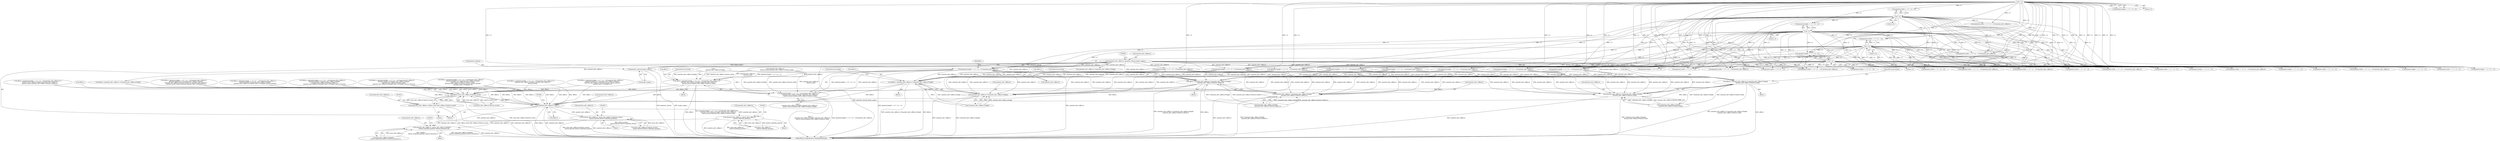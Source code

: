 digraph "0_ImageMagick_f595a1985233c399a05c0c37cc41de16a90dd025@pointer" {
"1000815" [label="(Call,(geometry.height == 0 ? -1.0 : 1.0)*annotate_info->affine.ty)"];
"1000822" [label="(Call,-1.0)"];
"1000764" [label="(Call,-1.0)"];
"1000606" [label="(Call,-1.0)"];
"1001054" [label="(Call,-1.0)"];
"1000985" [label="(Call,-1.0)"];
"1000440" [label="(Call,annotate_info->affine.ty=geometry_info.psi-image->page.y)"];
"1000446" [label="(Call,geometry_info.psi-image->page.y)"];
"1000810" [label="(Call,offset.y=(geometry.height == 0 ? -1.0 : 1.0)*annotate_info->affine.ty+i*\n          annotate_info->affine.sy*height+annotate_info->affine.sy*\n          metrics.ascent-annotate_info->affine.rx*metrics.width)"];
"1001818" [label="(Call,offset.y-draw_info->affine.sy*metrics.ascent)"];
"1001812" [label="(Call,undercolor_info->affine.ty=offset.y-draw_info->affine.sy*metrics.ascent)"];
"1001872" [label="(Call,annotate_info->affine.ty=offset.y)"];
"1001900" [label="(Call,annotate_info->affine.ty-=(draw_info->affine.sy*(metrics.ascent+\n          metrics.descent-metrics.underline_position)))"];
"1001996" [label="(Call,annotate_info->affine.ty-=(draw_info->affine.sy*(height+\n          metrics.underline_position+metrics.descent)/2.0))"];
"1001945" [label="(Call,annotate_info->affine.ty-=(draw_info->affine.sy*\n            metrics.underline_position))"];
"1000814" [label="(Call,(geometry.height == 0 ? -1.0 : 1.0)*annotate_info->affine.ty+i*\n          annotate_info->affine.sy*height+annotate_info->affine.sy*\n          metrics.ascent-annotate_info->affine.rx*metrics.width)"];
"1001612" [label="(Call,offset.y=annotate_info->affine.ty+i*annotate_info->affine.sy*height)"];
"1001616" [label="(Call,annotate_info->affine.ty+i*annotate_info->affine.sy*height)"];
"1001665" [label="(Call,offset.y=annotate_info->affine.ty+i*annotate_info->affine.sy*height-\n          annotate_info->affine.rx*metrics.width/2.0)"];
"1001669" [label="(Call,annotate_info->affine.ty+i*annotate_info->affine.sy*height-\n          annotate_info->affine.rx*metrics.width/2.0)"];
"1001728" [label="(Call,offset.y=annotate_info->affine.ty+i*annotate_info->affine.sy*height-\n          annotate_info->affine.rx*metrics.width)"];
"1001732" [label="(Call,annotate_info->affine.ty+i*annotate_info->affine.sy*height-\n          annotate_info->affine.rx*metrics.width)"];
"1000697" [label="(Call,offset.y=(geometry.height == 0 ? -1.0 : 1.0)*annotate_info->affine.ty+i*\n          annotate_info->affine.sy*height+annotate_info->affine.sy*\n          metrics.ascent-annotate_info->affine.rx*metrics.width/2.0)"];
"1001613" [label="(Call,offset.y)"];
"1001531" [label="(Call,(geometry.height == 0 ? 1.0 : -1.0)*annotate_info->affine.ty)"];
"1000979" [label="(Call,geometry.width == 0 ? -1.0 : 1.0)"];
"1001054" [label="(Call,-1.0)"];
"1001292" [label="(Call,offset.y=(geometry.height == 0 ? 1.0 : -1.0)*annotate_info->affine.ty+\n          geometry.height+i*annotate_info->affine.sy*height-\n          annotate_info->affine.sy*(number_lines-1.0)*height+metrics.descent)"];
"1000816" [label="(Call,geometry.height == 0 ? -1.0 : 1.0)"];
"1001873" [label="(Call,annotate_info->affine.ty)"];
"1001298" [label="(Call,geometry.height == 0 ? 1.0 : -1.0)"];
"1000830" [label="(Call,i*\n          annotate_info->affine.sy*height+annotate_info->affine.sy*\n          metrics.ascent-annotate_info->affine.rx*metrics.width)"];
"1001900" [label="(Call,annotate_info->affine.ty-=(draw_info->affine.sy*(metrics.ascent+\n          metrics.descent-metrics.underline_position)))"];
"1000529" [label="(Call,offset.y=annotate_info->affine.ty+i*annotate_info->affine.sy*height)"];
"1000831" [label="(Call,i*\n          annotate_info->affine.sy*height)"];
"1000750" [label="(Block,)"];
"1001617" [label="(Call,annotate_info->affine.ty)"];
"1000440" [label="(Call,annotate_info->affine.ty=geometry_info.psi-image->page.y)"];
"1001257" [label="(Call,geometry.width == 0 ? -1.0 : 1.0)"];
"1001410" [label="(Call,(geometry.height == 0 ? 1.0 : -1.0)*annotate_info->affine.ty)"];
"1001665" [label="(Call,offset.y=annotate_info->affine.ty+i*annotate_info->affine.sy*height-\n          annotate_info->affine.rx*metrics.width/2.0)"];
"1001669" [label="(Call,annotate_info->affine.ty+i*annotate_info->affine.sy*height-\n          annotate_info->affine.rx*metrics.width/2.0)"];
"1000810" [label="(Call,offset.y=(geometry.height == 0 ? -1.0 : 1.0)*annotate_info->affine.ty+i*\n          annotate_info->affine.sy*height+annotate_info->affine.sy*\n          metrics.ascent-annotate_info->affine.rx*metrics.width)"];
"1001350" [label="(Call,geometry.width == 0 ? -1.0 : 1.0)"];
"1001946" [label="(Call,annotate_info->affine.ty)"];
"1001733" [label="(Call,annotate_info->affine.ty)"];
"1001616" [label="(Call,annotate_info->affine.ty+i*annotate_info->affine.sy*height)"];
"1001732" [label="(Call,annotate_info->affine.ty+i*annotate_info->affine.sy*height-\n          annotate_info->affine.rx*metrics.width)"];
"1000756" [label="(Call,(geometry.width == 0 ? 1.0 : -1.0)*annotate_info->affine.tx)"];
"1001047" [label="(Call,(geometry.height == 0 ? -1.0 : 1.0)*annotate_info->affine.ty)"];
"1001813" [label="(Call,undercolor_info->affine.ty)"];
"1001405" [label="(Call,offset.y=(geometry.height == 0 ? 1.0 : -1.0)*annotate_info->affine.ty+\n          geometry.height+i*annotate_info->affine.sy*height-\n          annotate_info->affine.rx*metrics.width/2.0-\n          annotate_info->affine.sy*(number_lines-1.0)*height+metrics.descent)"];
"1000840" [label="(Call,annotate_info->affine.sy*\n          metrics.ascent-annotate_info->affine.rx*metrics.width)"];
"1000594" [label="(Call,offset.y=(geometry.height == 0 ? -1.0 : 1.0)*annotate_info->affine.ty+i*\n          annotate_info->affine.sy*height+annotate_info->affine.sy*\n          metrics.ascent)"];
"1000702" [label="(Call,(geometry.height == 0 ? -1.0 : 1.0)*annotate_info->affine.ty)"];
"1001738" [label="(Call,i*annotate_info->affine.sy*height-\n          annotate_info->affine.rx*metrics.width)"];
"1000867" [label="(Call,(geometry.width == 0 ? -1.0 : 1.0)*annotate_info->affine.tx)"];
"1000814" [label="(Call,(geometry.height == 0 ? -1.0 : 1.0)*annotate_info->affine.ty+i*\n          annotate_info->affine.sy*height+annotate_info->affine.sy*\n          metrics.ascent-annotate_info->affine.rx*metrics.width)"];
"1001757" [label="(ControlStructure,break;)"];
"1000913" [label="(Call,offset.y=(geometry.height == 0 ? -1.0 : 1.0)*annotate_info->affine.ty+\n          geometry.height/2.0+i*annotate_info->affine.sy*height+\n          annotate_info->affine.sy*(metrics.ascent+metrics.descent-\n          (number_lines-1.0)*height)/2.0)"];
"1001670" [label="(Call,annotate_info->affine.ty)"];
"1000599" [label="(Call,(geometry.height == 0 ? -1.0 : 1.0)*annotate_info->affine.ty)"];
"1001899" [label="(Block,)"];
"1000978" [label="(Call,(geometry.width == 0 ? -1.0 : 1.0)*annotate_info->affine.tx)"];
"1000811" [label="(Call,offset.y)"];
"1000986" [label="(Literal,1.0)"];
"1001474" [label="(Call,(geometry.width == 0 ? 1.0 : -1.0)*annotate_info->affine.tx)"];
"1001675" [label="(Call,i*annotate_info->affine.sy*height-\n          annotate_info->affine.rx*metrics.width/2.0)"];
"1001187" [label="(Call,geometry.height == 0 ? -1.0 : 1.0)"];
"1001475" [label="(Call,geometry.width == 0 ? 1.0 : -1.0)"];
"1001612" [label="(Call,offset.y=annotate_info->affine.ty+i*annotate_info->affine.sy*height)"];
"1001119" [label="(Call,(geometry.width == 0 ? 1.0 : -1.0)*annotate_info->affine.tx)"];
"1002049" [label="(MethodReturn,MagickExport MagickBooleanType)"];
"1001633" [label="(Block,)"];
"1002002" [label="(Call,draw_info->affine.sy*(height+\n          metrics.underline_position+metrics.descent)/2.0)"];
"1001944" [label="(Block,)"];
"1001996" [label="(Call,annotate_info->affine.ty-=(draw_info->affine.sy*(height+\n          metrics.underline_position+metrics.descent)/2.0))"];
"1000557" [label="(Call,geometry.width == 0 ? -1.0 : 1.0)"];
"1001818" [label="(Call,offset.y-draw_info->affine.sy*metrics.ascent)"];
"1001997" [label="(Call,annotate_info->affine.ty)"];
"1001256" [label="(Call,(geometry.width == 0 ? -1.0 : 1.0)*annotate_info->affine.tx)"];
"1001622" [label="(Call,i*annotate_info->affine.sy*height)"];
"1001055" [label="(Literal,1.0)"];
"1001120" [label="(Call,geometry.width == 0 ? 1.0 : -1.0)"];
"1001698" [label="(Block,)"];
"1001297" [label="(Call,(geometry.height == 0 ? 1.0 : -1.0)*annotate_info->affine.ty)"];
"1000606" [label="(Call,-1.0)"];
"1000825" [label="(Call,annotate_info->affine.ty)"];
"1000641" [label="(Call,(geometry.width == 0 ? -1.0 : 1.0)*annotate_info->affine.tx)"];
"1001526" [label="(Call,offset.y=(geometry.height == 0 ? 1.0 : -1.0)*annotate_info->affine.ty+\n          geometry.height+i*annotate_info->affine.sy*height-\n          annotate_info->affine.rx*metrics.width-\n          annotate_info->affine.sy*(number_lines-1.0)*height+metrics.descent)"];
"1000642" [label="(Call,geometry.width == 0 ? -1.0 : 1.0)"];
"1001666" [label="(Call,offset.y)"];
"1000450" [label="(Call,image->page.y)"];
"1001819" [label="(Call,offset.y)"];
"1001042" [label="(Call,offset.y=(geometry.height == 0 ? -1.0 : 1.0)*annotate_info->affine.ty+\n          geometry.height/2.0+i*annotate_info->affine.sy*height-\n          annotate_info->affine.rx*metrics.width/2.0+annotate_info->affine.sy*\n          (metrics.ascent+metrics.descent-(number_lines-1.0)*height)/2.0)"];
"1001532" [label="(Call,geometry.height == 0 ? 1.0 : -1.0)"];
"1000600" [label="(Call,geometry.height == 0 ? -1.0 : 1.0)"];
"1001186" [label="(Call,(geometry.height == 0 ? -1.0 : 1.0)*annotate_info->affine.ty)"];
"1001631" [label="(ControlStructure,break;)"];
"1000822" [label="(Call,-1.0)"];
"1001878" [label="(Call,offset.y)"];
"1001729" [label="(Call,offset.y)"];
"1000823" [label="(Literal,1.0)"];
"1000446" [label="(Call,geometry_info.psi-image->page.y)"];
"1001945" [label="(Call,annotate_info->affine.ty-=(draw_info->affine.sy*\n            metrics.underline_position))"];
"1000757" [label="(Call,geometry.width == 0 ? 1.0 : -1.0)"];
"1000832" [label="(Identifier,i)"];
"1000868" [label="(Call,geometry.width == 0 ? -1.0 : 1.0)"];
"1000765" [label="(Literal,1.0)"];
"1000607" [label="(Literal,1.0)"];
"1001901" [label="(Call,annotate_info->affine.ty)"];
"1000416" [label="(Block,)"];
"1000447" [label="(Call,geometry_info.psi)"];
"1001728" [label="(Call,offset.y=annotate_info->affine.ty+i*annotate_info->affine.sy*height-\n          annotate_info->affine.rx*metrics.width)"];
"1000764" [label="(Call,-1.0)"];
"1000859" [label="(ControlStructure,break;)"];
"1000918" [label="(Call,(geometry.height == 0 ? -1.0 : 1.0)*annotate_info->affine.ty)"];
"1000556" [label="(Call,(geometry.width == 0 ? -1.0 : 1.0)*annotate_info->affine.tx)"];
"1000815" [label="(Call,(geometry.height == 0 ? -1.0 : 1.0)*annotate_info->affine.ty)"];
"1001411" [label="(Call,geometry.height == 0 ? 1.0 : -1.0)"];
"1001951" [label="(Call,draw_info->affine.sy*\n            metrics.underline_position)"];
"1001592" [label="(Block,)"];
"1001906" [label="(Call,draw_info->affine.sy*(metrics.ascent+\n          metrics.descent-metrics.underline_position))"];
"1000533" [label="(Call,annotate_info->affine.ty+i*annotate_info->affine.sy*height)"];
"1001696" [label="(ControlStructure,break;)"];
"1000985" [label="(Call,-1.0)"];
"1000703" [label="(Call,geometry.height == 0 ? -1.0 : 1.0)"];
"1001768" [label="(Block,)"];
"1001822" [label="(Call,draw_info->affine.sy*metrics.ascent)"];
"1001048" [label="(Call,geometry.height == 0 ? -1.0 : 1.0)"];
"1001181" [label="(Call,offset.y=(geometry.height == 0 ? -1.0 : 1.0)*annotate_info->affine.ty+\n          geometry.height/2.0+i*annotate_info->affine.sy*height-\n          annotate_info->affine.rx*metrics.width+\n          annotate_info->affine.sy*(metrics.ascent+metrics.descent-\n          (number_lines-1.0)*height)/2.0)"];
"1001812" [label="(Call,undercolor_info->affine.ty=offset.y-draw_info->affine.sy*metrics.ascent)"];
"1001872" [label="(Call,annotate_info->affine.ty=offset.y)"];
"1001995" [label="(Block,)"];
"1001349" [label="(Call,(geometry.width == 0 ? -1.0 : 1.0)*annotate_info->affine.tx)"];
"1000441" [label="(Call,annotate_info->affine.ty)"];
"1000919" [label="(Call,geometry.height == 0 ? -1.0 : 1.0)"];
"1000815" -> "1000814"  [label="AST: "];
"1000815" -> "1000825"  [label="CFG: "];
"1000816" -> "1000815"  [label="AST: "];
"1000825" -> "1000815"  [label="AST: "];
"1000832" -> "1000815"  [label="CFG: "];
"1000815" -> "1002049"  [label="DDG: geometry.height == 0 ? -1.0 : 1.0"];
"1000815" -> "1002049"  [label="DDG: annotate_info->affine.ty"];
"1000815" -> "1000810"  [label="DDG: geometry.height == 0 ? -1.0 : 1.0"];
"1000815" -> "1000810"  [label="DDG: annotate_info->affine.ty"];
"1000815" -> "1000814"  [label="DDG: geometry.height == 0 ? -1.0 : 1.0"];
"1000815" -> "1000814"  [label="DDG: annotate_info->affine.ty"];
"1000822" -> "1000815"  [label="DDG: 1.0"];
"1000764" -> "1000815"  [label="DDG: 1.0"];
"1000606" -> "1000815"  [label="DDG: 1.0"];
"1001054" -> "1000815"  [label="DDG: 1.0"];
"1000985" -> "1000815"  [label="DDG: 1.0"];
"1000440" -> "1000815"  [label="DDG: annotate_info->affine.ty"];
"1000815" -> "1001612"  [label="DDG: annotate_info->affine.ty"];
"1000815" -> "1001616"  [label="DDG: annotate_info->affine.ty"];
"1000815" -> "1001665"  [label="DDG: annotate_info->affine.ty"];
"1000815" -> "1001669"  [label="DDG: annotate_info->affine.ty"];
"1000815" -> "1001728"  [label="DDG: annotate_info->affine.ty"];
"1000815" -> "1001732"  [label="DDG: annotate_info->affine.ty"];
"1000822" -> "1000816"  [label="AST: "];
"1000822" -> "1000823"  [label="CFG: "];
"1000823" -> "1000822"  [label="AST: "];
"1000816" -> "1000822"  [label="CFG: "];
"1000822" -> "1000556"  [label="DDG: 1.0"];
"1000822" -> "1000557"  [label="DDG: 1.0"];
"1000822" -> "1000641"  [label="DDG: 1.0"];
"1000822" -> "1000642"  [label="DDG: 1.0"];
"1000822" -> "1000702"  [label="DDG: 1.0"];
"1000822" -> "1000703"  [label="DDG: 1.0"];
"1000822" -> "1000816"  [label="DDG: 1.0"];
"1000822" -> "1000867"  [label="DDG: 1.0"];
"1000822" -> "1000868"  [label="DDG: 1.0"];
"1000822" -> "1000918"  [label="DDG: 1.0"];
"1000822" -> "1000919"  [label="DDG: 1.0"];
"1000822" -> "1001119"  [label="DDG: 1.0"];
"1000822" -> "1001120"  [label="DDG: 1.0"];
"1000822" -> "1001186"  [label="DDG: 1.0"];
"1000822" -> "1001187"  [label="DDG: 1.0"];
"1000822" -> "1001256"  [label="DDG: 1.0"];
"1000822" -> "1001257"  [label="DDG: 1.0"];
"1000822" -> "1001297"  [label="DDG: 1.0"];
"1000822" -> "1001298"  [label="DDG: 1.0"];
"1000822" -> "1001349"  [label="DDG: 1.0"];
"1000822" -> "1001350"  [label="DDG: 1.0"];
"1000822" -> "1001410"  [label="DDG: 1.0"];
"1000822" -> "1001411"  [label="DDG: 1.0"];
"1000822" -> "1001474"  [label="DDG: 1.0"];
"1000822" -> "1001475"  [label="DDG: 1.0"];
"1000822" -> "1001531"  [label="DDG: 1.0"];
"1000822" -> "1001532"  [label="DDG: 1.0"];
"1000764" -> "1000757"  [label="AST: "];
"1000764" -> "1000765"  [label="CFG: "];
"1000765" -> "1000764"  [label="AST: "];
"1000757" -> "1000764"  [label="CFG: "];
"1000764" -> "1000556"  [label="DDG: 1.0"];
"1000764" -> "1000557"  [label="DDG: 1.0"];
"1000764" -> "1000641"  [label="DDG: 1.0"];
"1000764" -> "1000642"  [label="DDG: 1.0"];
"1000764" -> "1000702"  [label="DDG: 1.0"];
"1000764" -> "1000703"  [label="DDG: 1.0"];
"1000764" -> "1000756"  [label="DDG: 1.0"];
"1000764" -> "1000757"  [label="DDG: 1.0"];
"1000764" -> "1000816"  [label="DDG: 1.0"];
"1000764" -> "1000867"  [label="DDG: 1.0"];
"1000764" -> "1000868"  [label="DDG: 1.0"];
"1000764" -> "1000918"  [label="DDG: 1.0"];
"1000764" -> "1000919"  [label="DDG: 1.0"];
"1000764" -> "1001119"  [label="DDG: 1.0"];
"1000764" -> "1001120"  [label="DDG: 1.0"];
"1000764" -> "1001186"  [label="DDG: 1.0"];
"1000764" -> "1001187"  [label="DDG: 1.0"];
"1000764" -> "1001256"  [label="DDG: 1.0"];
"1000764" -> "1001257"  [label="DDG: 1.0"];
"1000764" -> "1001297"  [label="DDG: 1.0"];
"1000764" -> "1001298"  [label="DDG: 1.0"];
"1000764" -> "1001349"  [label="DDG: 1.0"];
"1000764" -> "1001350"  [label="DDG: 1.0"];
"1000764" -> "1001410"  [label="DDG: 1.0"];
"1000764" -> "1001411"  [label="DDG: 1.0"];
"1000764" -> "1001474"  [label="DDG: 1.0"];
"1000764" -> "1001475"  [label="DDG: 1.0"];
"1000764" -> "1001531"  [label="DDG: 1.0"];
"1000764" -> "1001532"  [label="DDG: 1.0"];
"1000606" -> "1000600"  [label="AST: "];
"1000606" -> "1000607"  [label="CFG: "];
"1000607" -> "1000606"  [label="AST: "];
"1000600" -> "1000606"  [label="CFG: "];
"1000606" -> "1000556"  [label="DDG: 1.0"];
"1000606" -> "1000557"  [label="DDG: 1.0"];
"1000606" -> "1000599"  [label="DDG: 1.0"];
"1000606" -> "1000600"  [label="DDG: 1.0"];
"1000606" -> "1000641"  [label="DDG: 1.0"];
"1000606" -> "1000642"  [label="DDG: 1.0"];
"1000606" -> "1000702"  [label="DDG: 1.0"];
"1000606" -> "1000703"  [label="DDG: 1.0"];
"1000606" -> "1000756"  [label="DDG: 1.0"];
"1000606" -> "1000757"  [label="DDG: 1.0"];
"1000606" -> "1000816"  [label="DDG: 1.0"];
"1000606" -> "1000867"  [label="DDG: 1.0"];
"1000606" -> "1000868"  [label="DDG: 1.0"];
"1000606" -> "1000918"  [label="DDG: 1.0"];
"1000606" -> "1000919"  [label="DDG: 1.0"];
"1000606" -> "1000978"  [label="DDG: 1.0"];
"1000606" -> "1000979"  [label="DDG: 1.0"];
"1000606" -> "1001047"  [label="DDG: 1.0"];
"1000606" -> "1001048"  [label="DDG: 1.0"];
"1000606" -> "1001119"  [label="DDG: 1.0"];
"1000606" -> "1001120"  [label="DDG: 1.0"];
"1000606" -> "1001186"  [label="DDG: 1.0"];
"1000606" -> "1001187"  [label="DDG: 1.0"];
"1000606" -> "1001256"  [label="DDG: 1.0"];
"1000606" -> "1001257"  [label="DDG: 1.0"];
"1000606" -> "1001297"  [label="DDG: 1.0"];
"1000606" -> "1001298"  [label="DDG: 1.0"];
"1000606" -> "1001349"  [label="DDG: 1.0"];
"1000606" -> "1001350"  [label="DDG: 1.0"];
"1000606" -> "1001410"  [label="DDG: 1.0"];
"1000606" -> "1001411"  [label="DDG: 1.0"];
"1000606" -> "1001474"  [label="DDG: 1.0"];
"1000606" -> "1001475"  [label="DDG: 1.0"];
"1000606" -> "1001531"  [label="DDG: 1.0"];
"1000606" -> "1001532"  [label="DDG: 1.0"];
"1001054" -> "1001048"  [label="AST: "];
"1001054" -> "1001055"  [label="CFG: "];
"1001055" -> "1001054"  [label="AST: "];
"1001048" -> "1001054"  [label="CFG: "];
"1001054" -> "1000556"  [label="DDG: 1.0"];
"1001054" -> "1000557"  [label="DDG: 1.0"];
"1001054" -> "1000641"  [label="DDG: 1.0"];
"1001054" -> "1000642"  [label="DDG: 1.0"];
"1001054" -> "1000702"  [label="DDG: 1.0"];
"1001054" -> "1000703"  [label="DDG: 1.0"];
"1001054" -> "1000756"  [label="DDG: 1.0"];
"1001054" -> "1000757"  [label="DDG: 1.0"];
"1001054" -> "1000816"  [label="DDG: 1.0"];
"1001054" -> "1000867"  [label="DDG: 1.0"];
"1001054" -> "1000868"  [label="DDG: 1.0"];
"1001054" -> "1000918"  [label="DDG: 1.0"];
"1001054" -> "1000919"  [label="DDG: 1.0"];
"1001054" -> "1001047"  [label="DDG: 1.0"];
"1001054" -> "1001048"  [label="DDG: 1.0"];
"1001054" -> "1001119"  [label="DDG: 1.0"];
"1001054" -> "1001120"  [label="DDG: 1.0"];
"1001054" -> "1001186"  [label="DDG: 1.0"];
"1001054" -> "1001187"  [label="DDG: 1.0"];
"1001054" -> "1001256"  [label="DDG: 1.0"];
"1001054" -> "1001257"  [label="DDG: 1.0"];
"1001054" -> "1001297"  [label="DDG: 1.0"];
"1001054" -> "1001298"  [label="DDG: 1.0"];
"1001054" -> "1001349"  [label="DDG: 1.0"];
"1001054" -> "1001350"  [label="DDG: 1.0"];
"1001054" -> "1001410"  [label="DDG: 1.0"];
"1001054" -> "1001411"  [label="DDG: 1.0"];
"1001054" -> "1001474"  [label="DDG: 1.0"];
"1001054" -> "1001475"  [label="DDG: 1.0"];
"1001054" -> "1001531"  [label="DDG: 1.0"];
"1001054" -> "1001532"  [label="DDG: 1.0"];
"1000985" -> "1000979"  [label="AST: "];
"1000985" -> "1000986"  [label="CFG: "];
"1000986" -> "1000985"  [label="AST: "];
"1000979" -> "1000985"  [label="CFG: "];
"1000985" -> "1000556"  [label="DDG: 1.0"];
"1000985" -> "1000557"  [label="DDG: 1.0"];
"1000985" -> "1000641"  [label="DDG: 1.0"];
"1000985" -> "1000642"  [label="DDG: 1.0"];
"1000985" -> "1000702"  [label="DDG: 1.0"];
"1000985" -> "1000703"  [label="DDG: 1.0"];
"1000985" -> "1000756"  [label="DDG: 1.0"];
"1000985" -> "1000757"  [label="DDG: 1.0"];
"1000985" -> "1000816"  [label="DDG: 1.0"];
"1000985" -> "1000867"  [label="DDG: 1.0"];
"1000985" -> "1000868"  [label="DDG: 1.0"];
"1000985" -> "1000918"  [label="DDG: 1.0"];
"1000985" -> "1000919"  [label="DDG: 1.0"];
"1000985" -> "1000978"  [label="DDG: 1.0"];
"1000985" -> "1000979"  [label="DDG: 1.0"];
"1000985" -> "1001047"  [label="DDG: 1.0"];
"1000985" -> "1001048"  [label="DDG: 1.0"];
"1000985" -> "1001119"  [label="DDG: 1.0"];
"1000985" -> "1001120"  [label="DDG: 1.0"];
"1000985" -> "1001186"  [label="DDG: 1.0"];
"1000985" -> "1001187"  [label="DDG: 1.0"];
"1000985" -> "1001256"  [label="DDG: 1.0"];
"1000985" -> "1001257"  [label="DDG: 1.0"];
"1000985" -> "1001297"  [label="DDG: 1.0"];
"1000985" -> "1001298"  [label="DDG: 1.0"];
"1000985" -> "1001349"  [label="DDG: 1.0"];
"1000985" -> "1001350"  [label="DDG: 1.0"];
"1000985" -> "1001410"  [label="DDG: 1.0"];
"1000985" -> "1001411"  [label="DDG: 1.0"];
"1000985" -> "1001474"  [label="DDG: 1.0"];
"1000985" -> "1001475"  [label="DDG: 1.0"];
"1000985" -> "1001531"  [label="DDG: 1.0"];
"1000985" -> "1001532"  [label="DDG: 1.0"];
"1000440" -> "1000416"  [label="AST: "];
"1000440" -> "1000446"  [label="CFG: "];
"1000441" -> "1000440"  [label="AST: "];
"1000446" -> "1000440"  [label="AST: "];
"1000456" -> "1000440"  [label="CFG: "];
"1000440" -> "1002049"  [label="DDG: geometry_info.psi-image->page.y"];
"1000446" -> "1000440"  [label="DDG: geometry_info.psi"];
"1000446" -> "1000440"  [label="DDG: image->page.y"];
"1000440" -> "1000529"  [label="DDG: annotate_info->affine.ty"];
"1000440" -> "1000533"  [label="DDG: annotate_info->affine.ty"];
"1000440" -> "1000599"  [label="DDG: annotate_info->affine.ty"];
"1000440" -> "1000702"  [label="DDG: annotate_info->affine.ty"];
"1000440" -> "1000918"  [label="DDG: annotate_info->affine.ty"];
"1000440" -> "1001047"  [label="DDG: annotate_info->affine.ty"];
"1000440" -> "1001186"  [label="DDG: annotate_info->affine.ty"];
"1000440" -> "1001297"  [label="DDG: annotate_info->affine.ty"];
"1000440" -> "1001410"  [label="DDG: annotate_info->affine.ty"];
"1000440" -> "1001531"  [label="DDG: annotate_info->affine.ty"];
"1000440" -> "1001612"  [label="DDG: annotate_info->affine.ty"];
"1000440" -> "1001616"  [label="DDG: annotate_info->affine.ty"];
"1000440" -> "1001665"  [label="DDG: annotate_info->affine.ty"];
"1000440" -> "1001669"  [label="DDG: annotate_info->affine.ty"];
"1000440" -> "1001728"  [label="DDG: annotate_info->affine.ty"];
"1000440" -> "1001732"  [label="DDG: annotate_info->affine.ty"];
"1000446" -> "1000450"  [label="CFG: "];
"1000447" -> "1000446"  [label="AST: "];
"1000450" -> "1000446"  [label="AST: "];
"1000446" -> "1002049"  [label="DDG: image->page.y"];
"1000446" -> "1002049"  [label="DDG: geometry_info.psi"];
"1000810" -> "1000750"  [label="AST: "];
"1000810" -> "1000814"  [label="CFG: "];
"1000811" -> "1000810"  [label="AST: "];
"1000814" -> "1000810"  [label="AST: "];
"1000859" -> "1000810"  [label="CFG: "];
"1000810" -> "1002049"  [label="DDG: (geometry.height == 0 ? -1.0 : 1.0)*annotate_info->affine.ty+i*\n          annotate_info->affine.sy*height+annotate_info->affine.sy*\n          metrics.ascent-annotate_info->affine.rx*metrics.width"];
"1000810" -> "1002049"  [label="DDG: offset.y"];
"1000831" -> "1000810"  [label="DDG: i"];
"1000831" -> "1000810"  [label="DDG: annotate_info->affine.sy*height"];
"1000840" -> "1000810"  [label="DDG: annotate_info->affine.sy*\n          metrics.ascent"];
"1000840" -> "1000810"  [label="DDG: annotate_info->affine.rx*metrics.width"];
"1000810" -> "1001818"  [label="DDG: offset.y"];
"1000810" -> "1001872"  [label="DDG: offset.y"];
"1001818" -> "1001812"  [label="AST: "];
"1001818" -> "1001822"  [label="CFG: "];
"1001819" -> "1001818"  [label="AST: "];
"1001822" -> "1001818"  [label="AST: "];
"1001812" -> "1001818"  [label="CFG: "];
"1001818" -> "1002049"  [label="DDG: draw_info->affine.sy*metrics.ascent"];
"1001818" -> "1001812"  [label="DDG: offset.y"];
"1001818" -> "1001812"  [label="DDG: draw_info->affine.sy*metrics.ascent"];
"1000594" -> "1001818"  [label="DDG: offset.y"];
"1001181" -> "1001818"  [label="DDG: offset.y"];
"1001728" -> "1001818"  [label="DDG: offset.y"];
"1001526" -> "1001818"  [label="DDG: offset.y"];
"1000529" -> "1001818"  [label="DDG: offset.y"];
"1001042" -> "1001818"  [label="DDG: offset.y"];
"1001292" -> "1001818"  [label="DDG: offset.y"];
"1000913" -> "1001818"  [label="DDG: offset.y"];
"1001665" -> "1001818"  [label="DDG: offset.y"];
"1001405" -> "1001818"  [label="DDG: offset.y"];
"1000697" -> "1001818"  [label="DDG: offset.y"];
"1001612" -> "1001818"  [label="DDG: offset.y"];
"1001822" -> "1001818"  [label="DDG: draw_info->affine.sy"];
"1001822" -> "1001818"  [label="DDG: metrics.ascent"];
"1001818" -> "1001872"  [label="DDG: offset.y"];
"1001812" -> "1001768"  [label="AST: "];
"1001813" -> "1001812"  [label="AST: "];
"1001832" -> "1001812"  [label="CFG: "];
"1001812" -> "1002049"  [label="DDG: undercolor_info->affine.ty"];
"1001812" -> "1002049"  [label="DDG: offset.y-draw_info->affine.sy*metrics.ascent"];
"1001872" -> "1000416"  [label="AST: "];
"1001872" -> "1001878"  [label="CFG: "];
"1001873" -> "1001872"  [label="AST: "];
"1001878" -> "1001872"  [label="AST: "];
"1001882" -> "1001872"  [label="CFG: "];
"1001872" -> "1002049"  [label="DDG: offset.y"];
"1001872" -> "1002049"  [label="DDG: annotate_info->affine.ty"];
"1000594" -> "1001872"  [label="DDG: offset.y"];
"1001181" -> "1001872"  [label="DDG: offset.y"];
"1001728" -> "1001872"  [label="DDG: offset.y"];
"1001526" -> "1001872"  [label="DDG: offset.y"];
"1000529" -> "1001872"  [label="DDG: offset.y"];
"1001042" -> "1001872"  [label="DDG: offset.y"];
"1001292" -> "1001872"  [label="DDG: offset.y"];
"1000913" -> "1001872"  [label="DDG: offset.y"];
"1001665" -> "1001872"  [label="DDG: offset.y"];
"1001405" -> "1001872"  [label="DDG: offset.y"];
"1000697" -> "1001872"  [label="DDG: offset.y"];
"1001612" -> "1001872"  [label="DDG: offset.y"];
"1001872" -> "1001900"  [label="DDG: annotate_info->affine.ty"];
"1001872" -> "1001945"  [label="DDG: annotate_info->affine.ty"];
"1001872" -> "1001996"  [label="DDG: annotate_info->affine.ty"];
"1001900" -> "1001899"  [label="AST: "];
"1001900" -> "1001906"  [label="CFG: "];
"1001901" -> "1001900"  [label="AST: "];
"1001906" -> "1001900"  [label="AST: "];
"1001924" -> "1001900"  [label="CFG: "];
"1001900" -> "1002049"  [label="DDG: annotate_info->affine.ty"];
"1001900" -> "1002049"  [label="DDG: draw_info->affine.sy*(metrics.ascent+\n          metrics.descent-metrics.underline_position)"];
"1001906" -> "1001900"  [label="DDG: draw_info->affine.sy"];
"1001906" -> "1001900"  [label="DDG: metrics.ascent+\n          metrics.descent-metrics.underline_position"];
"1001900" -> "1001996"  [label="DDG: annotate_info->affine.ty"];
"1001996" -> "1001995"  [label="AST: "];
"1001996" -> "1002002"  [label="CFG: "];
"1001997" -> "1001996"  [label="AST: "];
"1002002" -> "1001996"  [label="AST: "];
"1002020" -> "1001996"  [label="CFG: "];
"1001996" -> "1002049"  [label="DDG: draw_info->affine.sy*(height+\n          metrics.underline_position+metrics.descent)/2.0"];
"1001996" -> "1002049"  [label="DDG: annotate_info->affine.ty"];
"1002002" -> "1001996"  [label="DDG: draw_info->affine.sy"];
"1002002" -> "1001996"  [label="DDG: (height+\n          metrics.underline_position+metrics.descent)/2.0"];
"1001945" -> "1001996"  [label="DDG: annotate_info->affine.ty"];
"1001945" -> "1001944"  [label="AST: "];
"1001945" -> "1001951"  [label="CFG: "];
"1001946" -> "1001945"  [label="AST: "];
"1001951" -> "1001945"  [label="AST: "];
"1001961" -> "1001945"  [label="CFG: "];
"1001945" -> "1002049"  [label="DDG: annotate_info->affine.ty"];
"1001945" -> "1002049"  [label="DDG: draw_info->affine.sy*\n            metrics.underline_position"];
"1001951" -> "1001945"  [label="DDG: draw_info->affine.sy"];
"1001951" -> "1001945"  [label="DDG: metrics.underline_position"];
"1000814" -> "1000830"  [label="CFG: "];
"1000830" -> "1000814"  [label="AST: "];
"1000814" -> "1002049"  [label="DDG: i*\n          annotate_info->affine.sy*height+annotate_info->affine.sy*\n          metrics.ascent-annotate_info->affine.rx*metrics.width"];
"1000814" -> "1002049"  [label="DDG: (geometry.height == 0 ? -1.0 : 1.0)*annotate_info->affine.ty"];
"1000831" -> "1000814"  [label="DDG: i"];
"1000831" -> "1000814"  [label="DDG: annotate_info->affine.sy*height"];
"1000840" -> "1000814"  [label="DDG: annotate_info->affine.sy*\n          metrics.ascent"];
"1000840" -> "1000814"  [label="DDG: annotate_info->affine.rx*metrics.width"];
"1001612" -> "1001592"  [label="AST: "];
"1001612" -> "1001616"  [label="CFG: "];
"1001613" -> "1001612"  [label="AST: "];
"1001616" -> "1001612"  [label="AST: "];
"1001631" -> "1001612"  [label="CFG: "];
"1001612" -> "1002049"  [label="DDG: annotate_info->affine.ty+i*annotate_info->affine.sy*height"];
"1001612" -> "1002049"  [label="DDG: offset.y"];
"1000702" -> "1001612"  [label="DDG: annotate_info->affine.ty"];
"1001047" -> "1001612"  [label="DDG: annotate_info->affine.ty"];
"1001297" -> "1001612"  [label="DDG: annotate_info->affine.ty"];
"1001186" -> "1001612"  [label="DDG: annotate_info->affine.ty"];
"1001410" -> "1001612"  [label="DDG: annotate_info->affine.ty"];
"1001531" -> "1001612"  [label="DDG: annotate_info->affine.ty"];
"1000918" -> "1001612"  [label="DDG: annotate_info->affine.ty"];
"1000599" -> "1001612"  [label="DDG: annotate_info->affine.ty"];
"1001622" -> "1001612"  [label="DDG: i"];
"1001622" -> "1001612"  [label="DDG: annotate_info->affine.sy*height"];
"1001616" -> "1001622"  [label="CFG: "];
"1001617" -> "1001616"  [label="AST: "];
"1001622" -> "1001616"  [label="AST: "];
"1001616" -> "1002049"  [label="DDG: annotate_info->affine.ty"];
"1001616" -> "1002049"  [label="DDG: i*annotate_info->affine.sy*height"];
"1000702" -> "1001616"  [label="DDG: annotate_info->affine.ty"];
"1001047" -> "1001616"  [label="DDG: annotate_info->affine.ty"];
"1001297" -> "1001616"  [label="DDG: annotate_info->affine.ty"];
"1001186" -> "1001616"  [label="DDG: annotate_info->affine.ty"];
"1001410" -> "1001616"  [label="DDG: annotate_info->affine.ty"];
"1001531" -> "1001616"  [label="DDG: annotate_info->affine.ty"];
"1000918" -> "1001616"  [label="DDG: annotate_info->affine.ty"];
"1000599" -> "1001616"  [label="DDG: annotate_info->affine.ty"];
"1001622" -> "1001616"  [label="DDG: i"];
"1001622" -> "1001616"  [label="DDG: annotate_info->affine.sy*height"];
"1001665" -> "1001633"  [label="AST: "];
"1001665" -> "1001669"  [label="CFG: "];
"1001666" -> "1001665"  [label="AST: "];
"1001669" -> "1001665"  [label="AST: "];
"1001696" -> "1001665"  [label="CFG: "];
"1001665" -> "1002049"  [label="DDG: annotate_info->affine.ty+i*annotate_info->affine.sy*height-\n          annotate_info->affine.rx*metrics.width/2.0"];
"1001665" -> "1002049"  [label="DDG: offset.y"];
"1000702" -> "1001665"  [label="DDG: annotate_info->affine.ty"];
"1001047" -> "1001665"  [label="DDG: annotate_info->affine.ty"];
"1001297" -> "1001665"  [label="DDG: annotate_info->affine.ty"];
"1001186" -> "1001665"  [label="DDG: annotate_info->affine.ty"];
"1001410" -> "1001665"  [label="DDG: annotate_info->affine.ty"];
"1001531" -> "1001665"  [label="DDG: annotate_info->affine.ty"];
"1000918" -> "1001665"  [label="DDG: annotate_info->affine.ty"];
"1000599" -> "1001665"  [label="DDG: annotate_info->affine.ty"];
"1001675" -> "1001665"  [label="DDG: i*annotate_info->affine.sy*height"];
"1001675" -> "1001665"  [label="DDG: annotate_info->affine.rx*metrics.width/2.0"];
"1001669" -> "1001675"  [label="CFG: "];
"1001670" -> "1001669"  [label="AST: "];
"1001675" -> "1001669"  [label="AST: "];
"1001669" -> "1002049"  [label="DDG: annotate_info->affine.ty"];
"1001669" -> "1002049"  [label="DDG: i*annotate_info->affine.sy*height-\n          annotate_info->affine.rx*metrics.width/2.0"];
"1000702" -> "1001669"  [label="DDG: annotate_info->affine.ty"];
"1001047" -> "1001669"  [label="DDG: annotate_info->affine.ty"];
"1001297" -> "1001669"  [label="DDG: annotate_info->affine.ty"];
"1001186" -> "1001669"  [label="DDG: annotate_info->affine.ty"];
"1001410" -> "1001669"  [label="DDG: annotate_info->affine.ty"];
"1001531" -> "1001669"  [label="DDG: annotate_info->affine.ty"];
"1000918" -> "1001669"  [label="DDG: annotate_info->affine.ty"];
"1000599" -> "1001669"  [label="DDG: annotate_info->affine.ty"];
"1001675" -> "1001669"  [label="DDG: i*annotate_info->affine.sy*height"];
"1001675" -> "1001669"  [label="DDG: annotate_info->affine.rx*metrics.width/2.0"];
"1001728" -> "1001698"  [label="AST: "];
"1001728" -> "1001732"  [label="CFG: "];
"1001729" -> "1001728"  [label="AST: "];
"1001732" -> "1001728"  [label="AST: "];
"1001757" -> "1001728"  [label="CFG: "];
"1001728" -> "1002049"  [label="DDG: annotate_info->affine.ty+i*annotate_info->affine.sy*height-\n          annotate_info->affine.rx*metrics.width"];
"1001728" -> "1002049"  [label="DDG: offset.y"];
"1000702" -> "1001728"  [label="DDG: annotate_info->affine.ty"];
"1001047" -> "1001728"  [label="DDG: annotate_info->affine.ty"];
"1001297" -> "1001728"  [label="DDG: annotate_info->affine.ty"];
"1001186" -> "1001728"  [label="DDG: annotate_info->affine.ty"];
"1001410" -> "1001728"  [label="DDG: annotate_info->affine.ty"];
"1001531" -> "1001728"  [label="DDG: annotate_info->affine.ty"];
"1000918" -> "1001728"  [label="DDG: annotate_info->affine.ty"];
"1000599" -> "1001728"  [label="DDG: annotate_info->affine.ty"];
"1001738" -> "1001728"  [label="DDG: i*annotate_info->affine.sy*height"];
"1001738" -> "1001728"  [label="DDG: annotate_info->affine.rx*metrics.width"];
"1001732" -> "1001738"  [label="CFG: "];
"1001733" -> "1001732"  [label="AST: "];
"1001738" -> "1001732"  [label="AST: "];
"1001732" -> "1002049"  [label="DDG: i*annotate_info->affine.sy*height-\n          annotate_info->affine.rx*metrics.width"];
"1001732" -> "1002049"  [label="DDG: annotate_info->affine.ty"];
"1000702" -> "1001732"  [label="DDG: annotate_info->affine.ty"];
"1001047" -> "1001732"  [label="DDG: annotate_info->affine.ty"];
"1001297" -> "1001732"  [label="DDG: annotate_info->affine.ty"];
"1001186" -> "1001732"  [label="DDG: annotate_info->affine.ty"];
"1001410" -> "1001732"  [label="DDG: annotate_info->affine.ty"];
"1001531" -> "1001732"  [label="DDG: annotate_info->affine.ty"];
"1000918" -> "1001732"  [label="DDG: annotate_info->affine.ty"];
"1000599" -> "1001732"  [label="DDG: annotate_info->affine.ty"];
"1001738" -> "1001732"  [label="DDG: i*annotate_info->affine.sy*height"];
"1001738" -> "1001732"  [label="DDG: annotate_info->affine.rx*metrics.width"];
}
